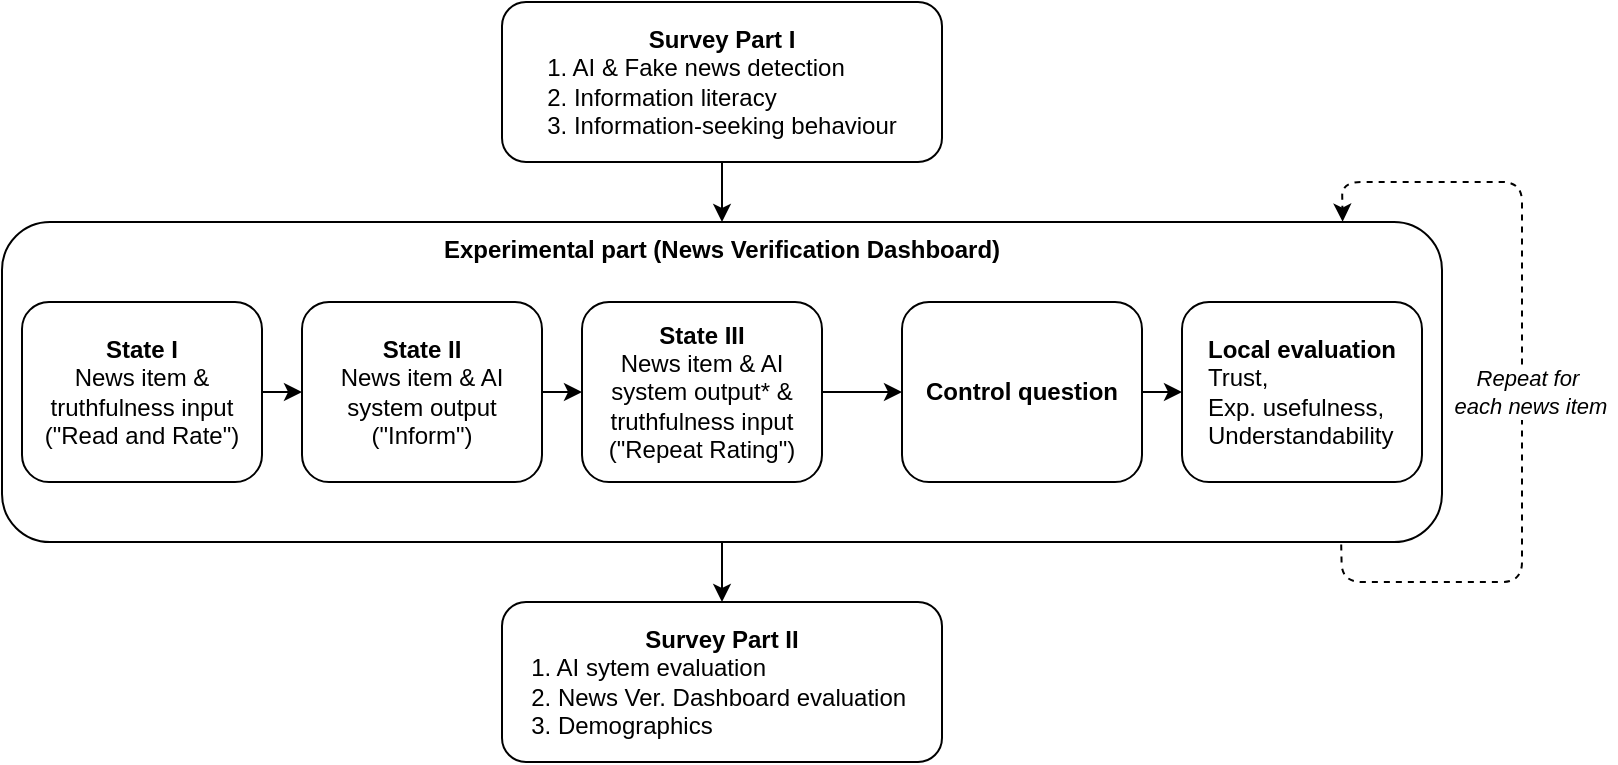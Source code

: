 <mxfile version="21.6.8" type="device">
  <diagram id="yLK4YPeAoCoCnFe4qMYU" name="Page-1">
    <mxGraphModel dx="318" dy="216" grid="1" gridSize="10" guides="1" tooltips="1" connect="1" arrows="1" fold="1" page="1" pageScale="1" pageWidth="1169" pageHeight="827" math="0" shadow="0">
      <root>
        <mxCell id="0" />
        <mxCell id="1" parent="0" />
        <mxCell id="2uRe6uCk1tFSP6qTcgU9-24" value="" style="rounded=0;whiteSpace=wrap;html=1;strokeColor=none;" vertex="1" parent="1">
          <mxGeometry x="980" y="391" width="30" height="56" as="geometry" />
        </mxCell>
        <mxCell id="18" style="edgeStyle=none;html=1;" parent="1" source="2" target="4" edge="1">
          <mxGeometry relative="1" as="geometry" />
        </mxCell>
        <mxCell id="2" value="&lt;b&gt;Survey Part I&lt;/b&gt;&lt;br&gt;&lt;div style=&quot;text-align: left;&quot;&gt;&lt;span style=&quot;background-color: initial;&quot;&gt;1. AI &amp;amp; Fake news detection&lt;/span&gt;&lt;/div&gt;&lt;div style=&quot;text-align: left;&quot;&gt;2. Information literacy&lt;/div&gt;&lt;div style=&quot;text-align: left;&quot;&gt;3. Information-seeking behaviour&lt;/div&gt;" style="rounded=1;whiteSpace=wrap;html=1;" parent="1" vertex="1">
          <mxGeometry x="453" y="224" width="220" height="80" as="geometry" />
        </mxCell>
        <mxCell id="3" value="&lt;b&gt;Survey Part II&lt;/b&gt;&lt;br&gt;&lt;div style=&quot;text-align: left;&quot;&gt;&lt;span style=&quot;background-color: initial;&quot;&gt;1. AI sytem evaluation&lt;/span&gt;&lt;/div&gt;&lt;div style=&quot;text-align: left;&quot;&gt;2. News Ver. Dashboard evaluation&amp;nbsp;&lt;/div&gt;&lt;div style=&quot;text-align: left;&quot;&gt;3. Demographics&lt;/div&gt;" style="rounded=1;whiteSpace=wrap;html=1;" parent="1" vertex="1">
          <mxGeometry x="453" y="524" width="220" height="80" as="geometry" />
        </mxCell>
        <mxCell id="19" style="edgeStyle=none;html=1;entryX=0.5;entryY=0;entryDx=0;entryDy=0;" parent="1" source="4" target="3" edge="1">
          <mxGeometry relative="1" as="geometry" />
        </mxCell>
        <mxCell id="4" value="&lt;b&gt;Experimental part (News Verification Dashboard)&lt;/b&gt;" style="rounded=1;whiteSpace=wrap;html=1;verticalAlign=top;" parent="1" vertex="1">
          <mxGeometry x="203" y="334" width="720" height="160" as="geometry" />
        </mxCell>
        <mxCell id="12" style="edgeStyle=none;html=1;entryX=0;entryY=0.5;entryDx=0;entryDy=0;" parent="1" source="5" target="8" edge="1">
          <mxGeometry relative="1" as="geometry" />
        </mxCell>
        <mxCell id="5" value="&lt;b&gt;State I&lt;/b&gt;&lt;br&gt;News item &amp;amp; truthfulness input&lt;br&gt;(&quot;Read and Rate&quot;)" style="rounded=1;whiteSpace=wrap;html=1;" parent="1" vertex="1">
          <mxGeometry x="213" y="374" width="120" height="90" as="geometry" />
        </mxCell>
        <mxCell id="13" style="edgeStyle=none;html=1;entryX=0;entryY=0.5;entryDx=0;entryDy=0;" parent="1" source="8" target="9" edge="1">
          <mxGeometry relative="1" as="geometry" />
        </mxCell>
        <mxCell id="8" value="&lt;b&gt;State II&lt;/b&gt;&lt;br&gt;News item &amp;amp; AI system output&lt;br&gt;(&quot;Inform&quot;)" style="rounded=1;whiteSpace=wrap;html=1;" parent="1" vertex="1">
          <mxGeometry x="353" y="374" width="120" height="90" as="geometry" />
        </mxCell>
        <mxCell id="14" style="edgeStyle=none;html=1;entryX=0;entryY=0.5;entryDx=0;entryDy=0;" parent="1" source="9" target="10" edge="1">
          <mxGeometry relative="1" as="geometry" />
        </mxCell>
        <mxCell id="9" value="&lt;b&gt;State III&lt;/b&gt;&lt;br&gt;News item &amp;amp; AI system output* &amp;amp; truthfulness input&lt;br&gt;(&quot;Repeat Rating&quot;)" style="rounded=1;whiteSpace=wrap;html=1;" parent="1" vertex="1">
          <mxGeometry x="493" y="374" width="120" height="90" as="geometry" />
        </mxCell>
        <mxCell id="15" style="edgeStyle=none;html=1;entryX=0;entryY=0.5;entryDx=0;entryDy=0;" parent="1" source="10" target="11" edge="1">
          <mxGeometry relative="1" as="geometry" />
        </mxCell>
        <mxCell id="10" value="&lt;b&gt;Control question&lt;/b&gt;" style="rounded=1;whiteSpace=wrap;html=1;" parent="1" vertex="1">
          <mxGeometry x="653" y="374" width="120" height="90" as="geometry" />
        </mxCell>
        <mxCell id="11" value="&lt;b&gt;Local evaluation&lt;br&gt;&lt;div style=&quot;text-align: left;&quot;&gt;&lt;span style=&quot;background-color: initial; font-weight: normal;&quot;&gt;Trust,&lt;/span&gt;&lt;/div&gt;&lt;/b&gt;&lt;span style=&quot;background-color: initial;&quot;&gt;&lt;div style=&quot;text-align: left;&quot;&gt;&lt;span style=&quot;background-color: initial;&quot;&gt;Exp. usefulness,&lt;/span&gt;&lt;/div&gt;&lt;/span&gt;&lt;div style=&quot;text-align: left;&quot;&gt;&lt;span style=&quot;background-color: initial;&quot;&gt;Understandability&lt;/span&gt;&lt;/div&gt;" style="rounded=1;whiteSpace=wrap;html=1;" parent="1" vertex="1">
          <mxGeometry x="793" y="374" width="120" height="90" as="geometry" />
        </mxCell>
        <mxCell id="22" style="edgeStyle=none;html=1;entryX=0.931;entryY=-0.001;entryDx=0;entryDy=0;strokeColor=#000000;exitX=0.93;exitY=1.008;exitDx=0;exitDy=0;dashed=1;entryPerimeter=0;exitPerimeter=0;" parent="1" source="4" target="4" edge="1">
          <mxGeometry relative="1" as="geometry">
            <Array as="points">
              <mxPoint x="873" y="514" />
              <mxPoint x="963" y="514" />
              <mxPoint x="963" y="314" />
              <mxPoint x="873" y="314" />
            </Array>
          </mxGeometry>
        </mxCell>
        <mxCell id="23" value="Repeat for&amp;nbsp;&lt;br&gt;each news item" style="edgeLabel;html=1;align=center;verticalAlign=middle;resizable=0;points=[];fontStyle=2" parent="22" vertex="1" connectable="0">
          <mxGeometry x="0.05" y="1" relative="1" as="geometry">
            <mxPoint x="5" y="16" as="offset" />
          </mxGeometry>
        </mxCell>
      </root>
    </mxGraphModel>
  </diagram>
</mxfile>
